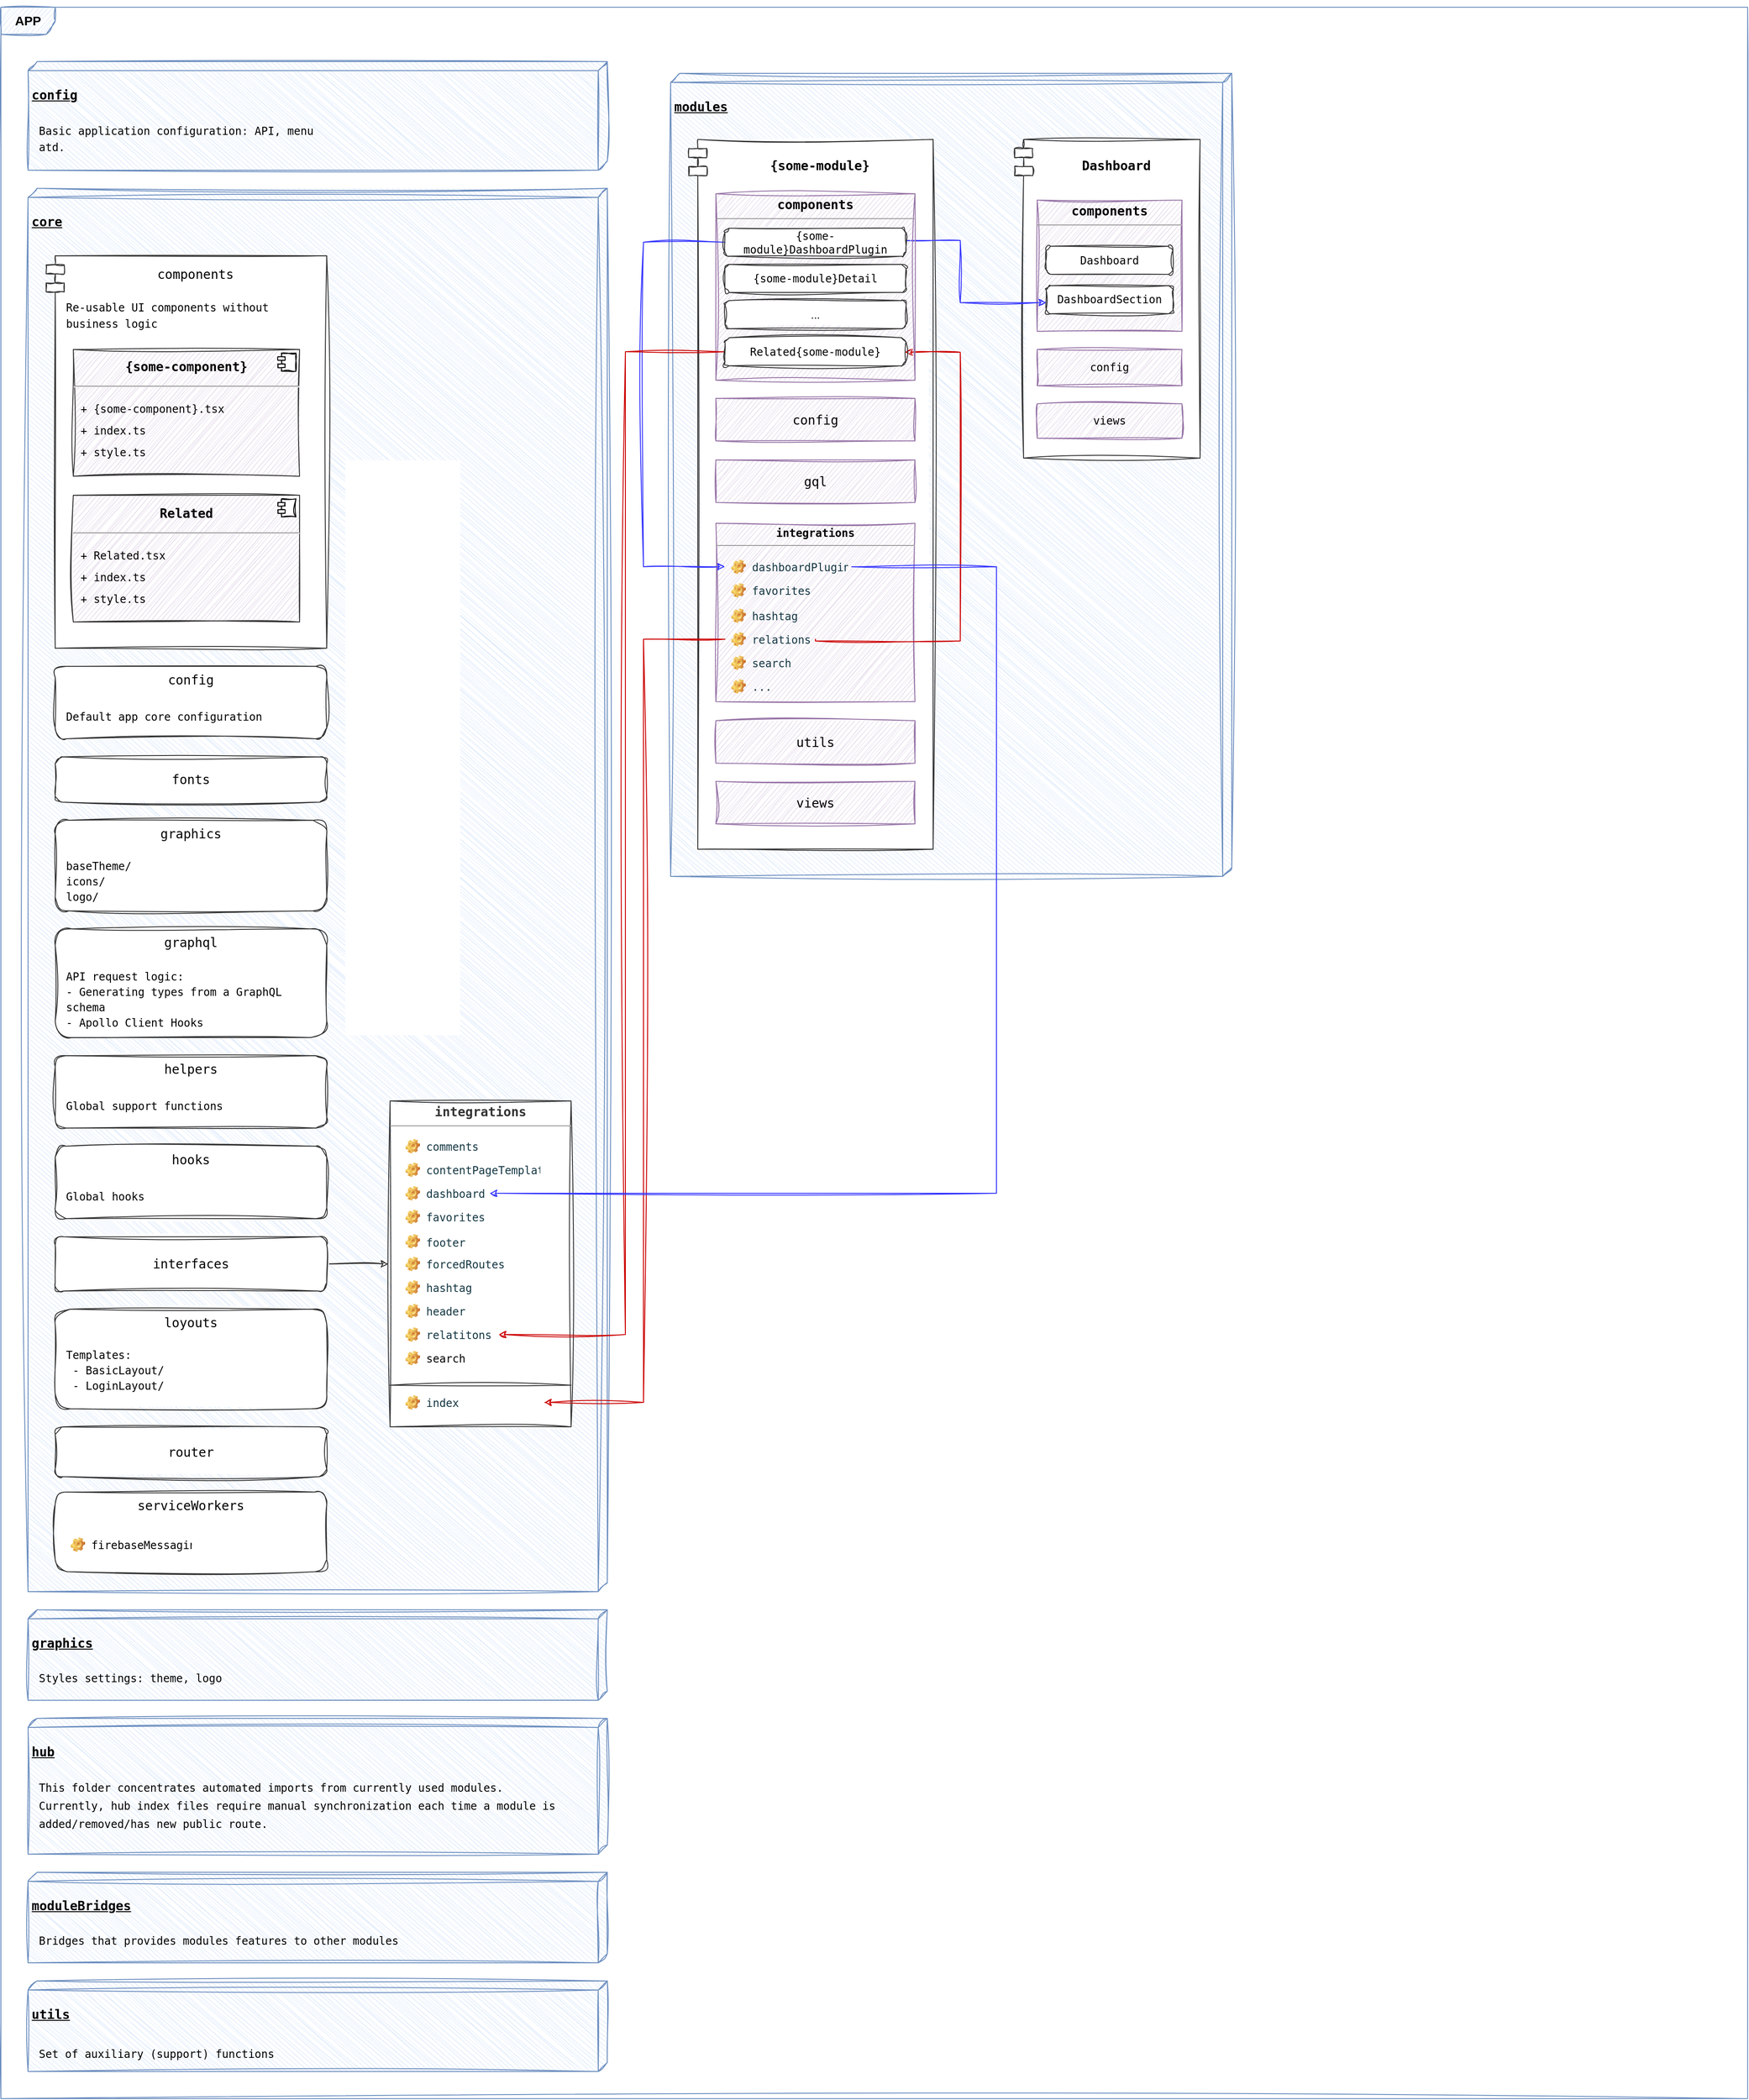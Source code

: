 <mxfile version="22.0.8" type="github">
  <diagram name="Page-1" id="Y3dpBx2czhUlw8gVgYeN">
    <mxGraphModel dx="1379" dy="1967" grid="1" gridSize="10" guides="1" tooltips="1" connect="1" arrows="1" fold="1" page="1" pageScale="1" pageWidth="850" pageHeight="1100" math="0" shadow="0">
      <root>
        <mxCell id="0" />
        <mxCell id="1" parent="0" />
        <mxCell id="_rkBrbnvYBGXYP3k8nYn-187" value="&lt;h3&gt;&lt;b&gt;APP&lt;/b&gt;&lt;/h3&gt;" style="shape=umlFrame;whiteSpace=wrap;html=1;pointerEvents=0;labelBackgroundColor=none;fillColor=#dae8fc;strokeColor=#6c8ebf;sketch=1;curveFitting=1;jiggle=2;" parent="1" vertex="1">
          <mxGeometry x="140" y="-1030" width="1930" height="2310" as="geometry" />
        </mxCell>
        <mxCell id="_rkBrbnvYBGXYP3k8nYn-163" value="&lt;h3&gt;&lt;code&gt;core&lt;/code&gt;&lt;br&gt;&lt;/h3&gt;" style="verticalAlign=top;align=left;spacingTop=8;spacingLeft=2;spacingRight=12;shape=cube;size=10;direction=south;fontStyle=4;html=1;whiteSpace=wrap;labelBackgroundColor=none;fillColor=#dae8fc;strokeColor=#6c8ebf;sketch=1;curveFitting=1;jiggle=2;" parent="1" vertex="1">
          <mxGeometry x="170" y="-830" width="640" height="1550" as="geometry" />
        </mxCell>
        <mxCell id="_rkBrbnvYBGXYP3k8nYn-166" value="&lt;code&gt;&lt;font style=&quot;font-size: 14px;&quot;&gt;config&lt;/font&gt;&lt;/code&gt;" style="rounded=1;whiteSpace=wrap;html=1;labelBackgroundColor=none;sketch=1;curveFitting=1;jiggle=2;verticalAlign=top;strokeColor=#333333;" parent="1" vertex="1">
          <mxGeometry x="200" y="-302" width="300" height="80" as="geometry" />
        </mxCell>
        <mxCell id="_rkBrbnvYBGXYP3k8nYn-174" value="&lt;code&gt;&lt;font style=&quot;font-size: 14px;&quot;&gt;serviceWorkers&lt;/font&gt;&lt;/code&gt;" style="rounded=1;whiteSpace=wrap;html=1;labelBackgroundColor=none;sketch=1;curveFitting=1;jiggle=2;strokeColor=#333333;verticalAlign=top;" parent="1" vertex="1">
          <mxGeometry x="200" y="610" width="300" height="88" as="geometry" />
        </mxCell>
        <mxCell id="_rkBrbnvYBGXYP3k8nYn-175" value="&lt;code&gt;&lt;font style=&quot;font-size: 14px;&quot;&gt;router&lt;/font&gt;&lt;/code&gt;" style="rounded=1;whiteSpace=wrap;html=1;labelBackgroundColor=none;sketch=1;curveFitting=1;jiggle=2;strokeColor=#333333;" parent="1" vertex="1">
          <mxGeometry x="200" y="538" width="300" height="55" as="geometry" />
        </mxCell>
        <mxCell id="_rkBrbnvYBGXYP3k8nYn-188" value="&lt;h3&gt;&lt;code&gt;config&lt;/code&gt;&lt;br&gt;&lt;/h3&gt;" style="verticalAlign=top;align=left;spacingTop=8;spacingLeft=2;spacingRight=12;shape=cube;size=10;direction=south;fontStyle=4;html=1;whiteSpace=wrap;labelBackgroundColor=none;fillColor=#dae8fc;strokeColor=#6c8ebf;sketch=1;curveFitting=1;jiggle=2;" parent="1" vertex="1">
          <mxGeometry x="170" y="-970" width="640" height="120" as="geometry" />
        </mxCell>
        <mxCell id="_rkBrbnvYBGXYP3k8nYn-189" value="&lt;h3&gt;&lt;code&gt;graphics&lt;/code&gt;&lt;br&gt;&lt;/h3&gt;" style="verticalAlign=top;align=left;spacingTop=8;spacingLeft=2;spacingRight=12;shape=cube;size=10;direction=south;fontStyle=4;html=1;whiteSpace=wrap;labelBackgroundColor=none;fillColor=#dae8fc;strokeColor=#6c8ebf;sketch=1;curveFitting=1;jiggle=2;" parent="1" vertex="1">
          <mxGeometry x="170" y="740" width="640" height="100" as="geometry" />
        </mxCell>
        <mxCell id="_rkBrbnvYBGXYP3k8nYn-190" value="&lt;h3&gt;&lt;code&gt;hub&lt;/code&gt;&lt;br&gt;&lt;/h3&gt;" style="verticalAlign=top;align=left;spacingTop=8;spacingLeft=2;spacingRight=12;shape=cube;size=10;direction=south;fontStyle=4;html=1;whiteSpace=wrap;labelBackgroundColor=none;fillColor=#dae8fc;strokeColor=#6c8ebf;sketch=1;curveFitting=1;jiggle=2;" parent="1" vertex="1">
          <mxGeometry x="170" y="860" width="640" height="150" as="geometry" />
        </mxCell>
        <mxCell id="_rkBrbnvYBGXYP3k8nYn-191" value="&lt;h3&gt;&lt;code&gt;moduleBridges&lt;/code&gt;&lt;br&gt;&lt;/h3&gt;" style="verticalAlign=top;align=left;spacingTop=8;spacingLeft=2;spacingRight=12;shape=cube;size=10;direction=south;fontStyle=4;html=1;whiteSpace=wrap;labelBackgroundColor=none;fillColor=#dae8fc;strokeColor=#6c8ebf;sketch=1;curveFitting=1;jiggle=2;" parent="1" vertex="1">
          <mxGeometry x="170" y="1030" width="640" height="100" as="geometry" />
        </mxCell>
        <mxCell id="_rkBrbnvYBGXYP3k8nYn-192" value="&lt;h3&gt;&lt;code&gt;modules&lt;/code&gt;&lt;br&gt;&lt;/h3&gt;" style="verticalAlign=top;align=left;spacingTop=8;spacingLeft=2;spacingRight=12;shape=cube;size=10;direction=south;fontStyle=4;html=1;whiteSpace=wrap;labelBackgroundColor=none;fillColor=#dae8fc;strokeColor=#6c8ebf;sketch=1;curveFitting=1;jiggle=2;" parent="1" vertex="1">
          <mxGeometry x="880" y="-957" width="620" height="887" as="geometry" />
        </mxCell>
        <mxCell id="_rkBrbnvYBGXYP3k8nYn-193" value="&lt;h3&gt;&lt;code&gt;utils&lt;/code&gt;&lt;br&gt;&lt;/h3&gt;" style="verticalAlign=top;align=left;spacingTop=8;spacingLeft=2;spacingRight=12;shape=cube;size=10;direction=south;fontStyle=4;html=1;whiteSpace=wrap;labelBackgroundColor=none;fillColor=#dae8fc;strokeColor=#6c8ebf;sketch=1;curveFitting=1;jiggle=2;" parent="1" vertex="1">
          <mxGeometry x="170" y="1150" width="640" height="100" as="geometry" />
        </mxCell>
        <mxCell id="_rkBrbnvYBGXYP3k8nYn-194" value="&lt;h3&gt;&lt;code style=&quot;&quot;&gt;{some-module&lt;span style=&quot;&quot; class=&quot;o&quot;&gt;}&lt;/span&gt;&lt;/code&gt;&lt;/h3&gt;" style="shape=module;align=left;spacingLeft=20;align=center;verticalAlign=top;whiteSpace=wrap;html=1;labelBackgroundColor=none;sketch=1;curveFitting=1;jiggle=2;strokeColor=#333333;" parent="1" vertex="1">
          <mxGeometry x="900" y="-884" width="270" height="784" as="geometry" />
        </mxCell>
        <mxCell id="_rkBrbnvYBGXYP3k8nYn-195" value="&lt;code&gt;&lt;font style=&quot;font-size: 14px;&quot;&gt;config&lt;/font&gt;&lt;/code&gt;" style="html=1;whiteSpace=wrap;labelBackgroundColor=none;fillColor=#e1d5e7;strokeColor=#9673a6;sketch=1;curveFitting=1;jiggle=2;" parent="1" vertex="1">
          <mxGeometry x="930" y="-598" width="220" height="47" as="geometry" />
        </mxCell>
        <mxCell id="_rkBrbnvYBGXYP3k8nYn-196" value="&lt;code&gt;&lt;font style=&quot;font-size: 14px;&quot;&gt;gql&lt;/font&gt;&lt;/code&gt;" style="html=1;whiteSpace=wrap;labelBackgroundColor=none;fillColor=#e1d5e7;strokeColor=#9673a6;sketch=1;curveFitting=1;jiggle=2;" parent="1" vertex="1">
          <mxGeometry x="930" y="-530" width="220" height="47" as="geometry" />
        </mxCell>
        <mxCell id="_rkBrbnvYBGXYP3k8nYn-197" value="&lt;code&gt;&lt;font style=&quot;font-size: 14px;&quot;&gt;utils&lt;/font&gt;&lt;/code&gt;" style="html=1;whiteSpace=wrap;labelBackgroundColor=none;fillColor=#e1d5e7;strokeColor=#9673a6;sketch=1;curveFitting=1;jiggle=2;" parent="1" vertex="1">
          <mxGeometry x="930" y="-242" width="220" height="47" as="geometry" />
        </mxCell>
        <mxCell id="_rkBrbnvYBGXYP3k8nYn-198" value="&lt;code&gt;&lt;font style=&quot;font-size: 14px;&quot;&gt;views&lt;/font&gt;&lt;/code&gt;" style="html=1;whiteSpace=wrap;labelBackgroundColor=none;fillColor=#e1d5e7;strokeColor=#9673a6;sketch=1;curveFitting=1;jiggle=2;" parent="1" vertex="1">
          <mxGeometry x="930" y="-175" width="220" height="47" as="geometry" />
        </mxCell>
        <mxCell id="_rkBrbnvYBGXYP3k8nYn-199" value="&lt;h3&gt;&lt;font face=&quot;monospace&quot;&gt;Dashboard&lt;/font&gt;&lt;/h3&gt;" style="shape=module;align=left;spacingLeft=20;align=center;verticalAlign=top;whiteSpace=wrap;html=1;labelBackgroundColor=none;sketch=1;curveFitting=1;jiggle=2;strokeColor=#333333;" parent="1" vertex="1">
          <mxGeometry x="1260" y="-884" width="205" height="352" as="geometry" />
        </mxCell>
        <mxCell id="_rkBrbnvYBGXYP3k8nYn-200" value="&lt;code&gt;config&lt;/code&gt;" style="html=1;whiteSpace=wrap;labelBackgroundColor=none;fillColor=#e1d5e7;strokeColor=#9673a6;sketch=1;curveFitting=1;jiggle=2;" parent="1" vertex="1">
          <mxGeometry x="1285" y="-652" width="160" height="40" as="geometry" />
        </mxCell>
        <mxCell id="_rkBrbnvYBGXYP3k8nYn-201" value="&lt;code&gt;views&lt;/code&gt;" style="html=1;whiteSpace=wrap;labelBackgroundColor=none;fillColor=#e1d5e7;strokeColor=#9673a6;sketch=1;curveFitting=1;jiggle=2;" parent="1" vertex="1">
          <mxGeometry x="1285" y="-592" width="160" height="38" as="geometry" />
        </mxCell>
        <mxCell id="_rkBrbnvYBGXYP3k8nYn-202" value="&lt;p style=&quot;margin:0px;margin-top:4px;text-align:center;&quot;&gt;&lt;font style=&quot;font-size: 14px;&quot; face=&quot;monospace&quot;&gt;&lt;b style=&quot;&quot;&gt;components&lt;/b&gt;&lt;/font&gt;&lt;/p&gt;&lt;hr size=&quot;1&quot;&gt;&lt;div style=&quot;height:2px;&quot;&gt;&lt;/div&gt;" style="verticalAlign=top;align=left;overflow=fill;fontSize=12;fontFamily=Helvetica;html=1;whiteSpace=wrap;labelBackgroundColor=none;fillColor=#e1d5e7;strokeColor=#9673a6;sketch=1;curveFitting=1;jiggle=2;" parent="1" vertex="1">
          <mxGeometry x="1285" y="-817" width="160" height="145" as="geometry" />
        </mxCell>
        <mxCell id="_rkBrbnvYBGXYP3k8nYn-203" value="&lt;font face=&quot;monospace&quot;&gt;Dashboard&lt;/font&gt;" style="rounded=1;whiteSpace=wrap;html=1;labelBackgroundColor=none;sketch=1;curveFitting=1;jiggle=2;strokeColor=#333333;" parent="1" vertex="1">
          <mxGeometry x="1295" y="-766" width="140" height="31" as="geometry" />
        </mxCell>
        <mxCell id="_rkBrbnvYBGXYP3k8nYn-204" value="&lt;font face=&quot;monospace&quot;&gt;DashboardSection&lt;/font&gt;" style="rounded=1;whiteSpace=wrap;html=1;labelBackgroundColor=none;sketch=1;curveFitting=1;jiggle=2;strokeColor=#333333;" parent="1" vertex="1">
          <mxGeometry x="1295" y="-722.5" width="140" height="31" as="geometry" />
        </mxCell>
        <mxCell id="_rkBrbnvYBGXYP3k8nYn-211" value="&lt;p style=&quot;margin:0px;margin-top:4px;text-align:center;&quot;&gt;&lt;b style=&quot;background-color: initial;&quot;&gt;&lt;font face=&quot;monospace&quot;&gt;integrations&lt;/font&gt;&lt;/b&gt;&lt;/p&gt;&lt;hr size=&quot;1&quot;&gt;&lt;div style=&quot;height:2px;&quot;&gt;&lt;/div&gt;" style="verticalAlign=top;align=left;overflow=fill;fontSize=12;fontFamily=Helvetica;html=1;whiteSpace=wrap;labelBackgroundColor=none;fillColor=#e1d5e7;strokeColor=#9673a6;sketch=1;curveFitting=1;jiggle=2;" parent="1" vertex="1">
          <mxGeometry x="930" y="-460" width="220" height="197" as="geometry" />
        </mxCell>
        <mxCell id="_rkBrbnvYBGXYP3k8nYn-214" value="&lt;font face=&quot;monospace&quot;&gt;dashboardPlugins&lt;/font&gt;" style="label;fontStyle=0;strokeColor=none;fillColor=none;align=left;verticalAlign=top;overflow=hidden;spacingLeft=28;spacingRight=4;rotatable=0;points=[[0,0.5],[1,0.5]];portConstraint=eastwest;imageWidth=16;imageHeight=16;whiteSpace=wrap;html=1;image=img/clipart/Gear_128x128.png;labelBackgroundColor=none;fontColor=#143642;sketch=1;curveFitting=1;jiggle=2;" parent="1" vertex="1">
          <mxGeometry x="940" y="-425" width="140" height="26" as="geometry" />
        </mxCell>
        <mxCell id="_rkBrbnvYBGXYP3k8nYn-215" value="&lt;font face=&quot;monospace&quot;&gt;favorites&lt;/font&gt;" style="label;fontStyle=0;strokeColor=none;fillColor=none;align=left;verticalAlign=top;overflow=hidden;spacingLeft=28;spacingRight=4;rotatable=0;points=[[0,0.5],[1,0.5]];portConstraint=eastwest;imageWidth=16;imageHeight=16;whiteSpace=wrap;html=1;image=img/clipart/Gear_128x128.png;labelBackgroundColor=none;fontColor=#143642;sketch=1;curveFitting=1;jiggle=2;" parent="1" vertex="1">
          <mxGeometry x="940" y="-399" width="140" height="26" as="geometry" />
        </mxCell>
        <mxCell id="_rkBrbnvYBGXYP3k8nYn-216" value="&lt;font face=&quot;monospace&quot;&gt;hashtag&lt;/font&gt;" style="label;fontStyle=0;strokeColor=none;fillColor=none;align=left;verticalAlign=top;overflow=hidden;spacingLeft=28;spacingRight=4;rotatable=0;points=[[0,0.5],[1,0.5]];portConstraint=eastwest;imageWidth=16;imageHeight=16;whiteSpace=wrap;html=1;image=img/clipart/Gear_128x128.png;labelBackgroundColor=none;fontColor=#143642;sketch=1;curveFitting=1;jiggle=2;" parent="1" vertex="1">
          <mxGeometry x="940" y="-371" width="140" height="26" as="geometry" />
        </mxCell>
        <mxCell id="_rkBrbnvYBGXYP3k8nYn-218" style="edgeStyle=orthogonalEdgeStyle;rounded=0;orthogonalLoop=1;jettySize=auto;html=1;exitX=1;exitY=0.5;exitDx=0;exitDy=0;entryX=0.995;entryY=0.544;entryDx=0;entryDy=0;strokeColor=#CC0000;labelBackgroundColor=none;fontColor=default;sketch=1;curveFitting=1;jiggle=2;entryPerimeter=0;" parent="1" source="_rkBrbnvYBGXYP3k8nYn-219" target="_rkBrbnvYBGXYP3k8nYn-210" edge="1">
          <mxGeometry relative="1" as="geometry">
            <Array as="points">
              <mxPoint x="1040" y="-330" />
              <mxPoint x="1200" y="-330" />
              <mxPoint x="1200" y="-649" />
              <mxPoint x="1139" y="-649" />
            </Array>
          </mxGeometry>
        </mxCell>
        <mxCell id="_rkBrbnvYBGXYP3k8nYn-219" value="&lt;font face=&quot;monospace&quot;&gt;relations&lt;/font&gt;" style="label;fontStyle=0;strokeColor=none;fillColor=none;align=left;verticalAlign=top;overflow=hidden;spacingLeft=28;spacingRight=4;rotatable=0;points=[[0,0.5],[1,0.5]];portConstraint=eastwest;imageWidth=16;imageHeight=16;whiteSpace=wrap;html=1;image=img/clipart/Gear_128x128.png;labelBackgroundColor=none;fontColor=#143642;sketch=1;curveFitting=1;jiggle=2;" parent="1" vertex="1">
          <mxGeometry x="940" y="-345" width="100" height="26" as="geometry" />
        </mxCell>
        <mxCell id="_rkBrbnvYBGXYP3k8nYn-220" value="&lt;font face=&quot;monospace&quot;&gt;...&lt;/font&gt;" style="label;fontStyle=0;strokeColor=none;fillColor=none;align=left;verticalAlign=top;overflow=hidden;spacingLeft=28;spacingRight=4;rotatable=0;points=[[0,0.5],[1,0.5]];portConstraint=eastwest;imageWidth=16;imageHeight=16;whiteSpace=wrap;html=1;image=img/clipart/Gear_128x128.png;labelBackgroundColor=none;fontColor=#143642;sketch=1;curveFitting=1;jiggle=2;" parent="1" vertex="1">
          <mxGeometry x="940" y="-293" width="140" height="26" as="geometry" />
        </mxCell>
        <mxCell id="_rkBrbnvYBGXYP3k8nYn-221" value="&lt;font face=&quot;monospace&quot;&gt;search&lt;/font&gt;" style="label;fontStyle=0;strokeColor=none;fillColor=none;align=left;verticalAlign=top;overflow=hidden;spacingLeft=28;spacingRight=4;rotatable=0;points=[[0,0.5],[1,0.5]];portConstraint=eastwest;imageWidth=16;imageHeight=16;whiteSpace=wrap;html=1;image=img/clipart/Gear_128x128.png;labelBackgroundColor=none;fontColor=#143642;sketch=1;curveFitting=1;jiggle=2;" parent="1" vertex="1">
          <mxGeometry x="940" y="-319" width="140" height="26" as="geometry" />
        </mxCell>
        <mxCell id="_rkBrbnvYBGXYP3k8nYn-222" style="edgeStyle=orthogonalEdgeStyle;rounded=0;orthogonalLoop=1;jettySize=auto;html=1;exitX=0.999;exitY=0.438;exitDx=0;exitDy=0;entryX=0.001;entryY=0.602;entryDx=0;entryDy=0;strokeColor=#3333FF;exitPerimeter=0;entryPerimeter=0;labelBackgroundColor=none;fontColor=default;sketch=1;curveFitting=1;jiggle=2;" parent="1" source="_rkBrbnvYBGXYP3k8nYn-206" target="_rkBrbnvYBGXYP3k8nYn-204" edge="1">
          <mxGeometry relative="1" as="geometry">
            <Array as="points">
              <mxPoint x="1200" y="-772" />
              <mxPoint x="1200" y="-704" />
            </Array>
          </mxGeometry>
        </mxCell>
        <mxCell id="PLP827iKx-bBwfpW8Wqi-1" value="&lt;p style=&quot;line-height: 77%;&quot;&gt;&lt;font style=&quot;font-size: 12px;&quot; face=&quot;monospace&quot;&gt;Basic application configuration: API, menu atd.&lt;/font&gt;&lt;br&gt;&lt;/p&gt;" style="text;html=1;strokeColor=none;fillColor=none;align=left;verticalAlign=middle;whiteSpace=wrap;rounded=0;fontSize=20;fontFamily=Architects Daughter;sketch=1;curveFitting=1;jiggle=2;" vertex="1" parent="1">
          <mxGeometry x="180" y="-900" width="320" height="30" as="geometry" />
        </mxCell>
        <mxCell id="PLP827iKx-bBwfpW8Wqi-3" value="&lt;font style=&quot;font-size: 14px;&quot; face=&quot;monospace&quot;&gt;components&lt;/font&gt;" style="shape=module;align=left;spacingLeft=20;align=center;verticalAlign=top;whiteSpace=wrap;html=1;sketch=1;hachureGap=4;jiggle=2;curveFitting=1;fontFamily=Architects Daughter;fontSource=https%3A%2F%2Ffonts.googleapis.com%2Fcss%3Ffamily%3DArchitects%2BDaughter;fontSize=20;strokeColor=#333333;" vertex="1" parent="1">
          <mxGeometry x="190" y="-755.5" width="310" height="433.5" as="geometry" />
        </mxCell>
        <mxCell id="PLP827iKx-bBwfpW8Wqi-4" value="&lt;p style=&quot;line-height: 77%;&quot;&gt;&lt;font style=&quot;font-size: 12px;&quot; face=&quot;monospace&quot;&gt;Re-usable UI components without business logic&lt;/font&gt;&lt;br&gt;&lt;/p&gt;" style="text;html=1;strokeColor=none;fillColor=none;align=left;verticalAlign=middle;whiteSpace=wrap;rounded=0;fontSize=20;fontFamily=Architects Daughter;sketch=1;curveFitting=1;jiggle=2;" vertex="1" parent="1">
          <mxGeometry x="210" y="-705.5" width="280" height="30" as="geometry" />
        </mxCell>
        <mxCell id="PLP827iKx-bBwfpW8Wqi-6" value="&lt;p style=&quot;line-height: 77%;&quot;&gt;&lt;font style=&quot;font-size: 12px;&quot; face=&quot;monospace&quot;&gt;Default app core configuration&lt;/font&gt;&lt;br&gt;&lt;/p&gt;" style="text;html=1;strokeColor=none;fillColor=none;align=left;verticalAlign=middle;whiteSpace=wrap;rounded=0;fontSize=20;fontFamily=Architects Daughter;sketch=1;curveFitting=1;jiggle=2;" vertex="1" parent="1">
          <mxGeometry x="210" y="-262" width="280" height="30" as="geometry" />
        </mxCell>
        <mxCell id="PLP827iKx-bBwfpW8Wqi-7" value="&lt;font face=&quot;monospace&quot;&gt;&lt;span style=&quot;font-size: 14px;&quot;&gt;fonts&lt;/span&gt;&lt;/font&gt;" style="rounded=1;whiteSpace=wrap;html=1;labelBackgroundColor=none;sketch=1;curveFitting=1;jiggle=2;verticalAlign=middle;strokeColor=#333333;" vertex="1" parent="1">
          <mxGeometry x="200" y="-202" width="300" height="50" as="geometry" />
        </mxCell>
        <mxCell id="PLP827iKx-bBwfpW8Wqi-8" value="&lt;font style=&quot;font-size: 14px;&quot; face=&quot;monospace&quot;&gt;graphics&lt;/font&gt;" style="rounded=1;whiteSpace=wrap;html=1;labelBackgroundColor=none;sketch=1;curveFitting=1;jiggle=2;verticalAlign=top;strokeColor=#333333;" vertex="1" parent="1">
          <mxGeometry x="200" y="-132" width="300" height="100" as="geometry" />
        </mxCell>
        <mxCell id="PLP827iKx-bBwfpW8Wqi-9" value="&lt;p style=&quot;line-height: 70%;&quot;&gt;&lt;font face=&quot;monospace&quot;&gt;&lt;span style=&quot;font-size: 12px;&quot;&gt;baseTheme/&lt;br&gt;icons/&lt;br&gt;logo/&lt;br&gt;&lt;/span&gt;&lt;/font&gt;&lt;/p&gt;" style="text;html=1;strokeColor=none;fillColor=none;align=left;verticalAlign=middle;whiteSpace=wrap;rounded=0;fontSize=20;fontFamily=Architects Daughter;sketch=1;curveFitting=1;jiggle=2;" vertex="1" parent="1">
          <mxGeometry x="210" y="-91" width="280" height="50" as="geometry" />
        </mxCell>
        <mxCell id="PLP827iKx-bBwfpW8Wqi-11" value="&lt;font style=&quot;font-size: 14px;&quot; face=&quot;monospace&quot;&gt;graphql&lt;/font&gt;" style="rounded=1;whiteSpace=wrap;html=1;labelBackgroundColor=none;sketch=1;curveFitting=1;jiggle=2;verticalAlign=top;strokeColor=#333333;" vertex="1" parent="1">
          <mxGeometry x="200" y="-12" width="300" height="120" as="geometry" />
        </mxCell>
        <mxCell id="PLP827iKx-bBwfpW8Wqi-12" value="&lt;p style=&quot;line-height: 70%;&quot;&gt;&lt;font style=&quot;font-size: 12px;&quot;&gt;&lt;font style=&quot;&quot; face=&quot;monospace&quot;&gt;API request logic:&lt;br&gt;&lt;/font&gt;&lt;span style=&quot;font-family: monospace; background-color: initial;&quot;&gt;- Generating types from a GraphQL schema&lt;br&gt;&lt;/span&gt;&lt;span style=&quot;font-family: monospace; background-color: initial;&quot;&gt;- Apollo Client Hooks&lt;/span&gt;&lt;/font&gt;&lt;/p&gt;" style="text;html=1;strokeColor=none;fillColor=none;align=left;verticalAlign=middle;whiteSpace=wrap;rounded=0;fontSize=20;fontFamily=Architects Daughter;sketch=1;curveFitting=1;jiggle=2;" vertex="1" parent="1">
          <mxGeometry x="210" y="30" width="280" height="70" as="geometry" />
        </mxCell>
        <mxCell id="PLP827iKx-bBwfpW8Wqi-15" value="&lt;font face=&quot;monospace&quot;&gt;&lt;span style=&quot;font-size: 14px;&quot;&gt;helpers&lt;/span&gt;&lt;/font&gt;" style="rounded=1;whiteSpace=wrap;html=1;labelBackgroundColor=none;sketch=1;curveFitting=1;jiggle=2;verticalAlign=top;strokeColor=#333333;" vertex="1" parent="1">
          <mxGeometry x="200" y="128" width="300" height="80" as="geometry" />
        </mxCell>
        <mxCell id="PLP827iKx-bBwfpW8Wqi-16" value="&lt;p style=&quot;line-height: 77%;&quot;&gt;&lt;font style=&quot;font-size: 12px;&quot; face=&quot;monospace&quot;&gt;Global support functions&lt;/font&gt;&lt;br&gt;&lt;/p&gt;" style="text;html=1;strokeColor=none;fillColor=none;align=left;verticalAlign=middle;whiteSpace=wrap;rounded=0;fontSize=20;fontFamily=Architects Daughter;sketch=1;curveFitting=1;jiggle=2;" vertex="1" parent="1">
          <mxGeometry x="210" y="168" width="280" height="30" as="geometry" />
        </mxCell>
        <mxCell id="PLP827iKx-bBwfpW8Wqi-17" value="&lt;font face=&quot;monospace&quot;&gt;&lt;span style=&quot;font-size: 14px;&quot;&gt;hooks&lt;/span&gt;&lt;/font&gt;" style="rounded=1;whiteSpace=wrap;html=1;labelBackgroundColor=none;sketch=1;curveFitting=1;jiggle=2;verticalAlign=top;strokeColor=#333333;" vertex="1" parent="1">
          <mxGeometry x="200" y="228" width="300" height="80" as="geometry" />
        </mxCell>
        <mxCell id="PLP827iKx-bBwfpW8Wqi-18" value="&lt;p style=&quot;line-height: 77%;&quot;&gt;&lt;font style=&quot;font-size: 12px;&quot; face=&quot;monospace&quot;&gt;Global hooks&lt;/font&gt;&lt;br&gt;&lt;/p&gt;" style="text;html=1;strokeColor=none;fillColor=none;align=left;verticalAlign=middle;whiteSpace=wrap;rounded=0;fontSize=20;fontFamily=Architects Daughter;sketch=1;curveFitting=1;jiggle=2;" vertex="1" parent="1">
          <mxGeometry x="210" y="268" width="280" height="30" as="geometry" />
        </mxCell>
        <mxCell id="PLP827iKx-bBwfpW8Wqi-35" value="" style="edgeStyle=orthogonalEdgeStyle;rounded=0;sketch=1;hachureGap=4;jiggle=2;curveFitting=1;orthogonalLoop=1;jettySize=auto;html=1;fontFamily=Architects Daughter;fontSource=https%3A%2F%2Ffonts.googleapis.com%2Fcss%3Ffamily%3DArchitects%2BDaughter;fontSize=16;fontColor=#333333;strokeColor=#333333;entryX=-0.009;entryY=0.5;entryDx=0;entryDy=0;entryPerimeter=0;exitX=1;exitY=0.5;exitDx=0;exitDy=0;" edge="1" parent="1" source="PLP827iKx-bBwfpW8Wqi-19" target="PLP827iKx-bBwfpW8Wqi-21">
          <mxGeometry relative="1" as="geometry" />
        </mxCell>
        <mxCell id="PLP827iKx-bBwfpW8Wqi-19" value="&lt;font style=&quot;font-size: 14px;&quot; face=&quot;monospace&quot;&gt;interfaces&lt;/font&gt;" style="rounded=1;whiteSpace=wrap;html=1;labelBackgroundColor=none;sketch=1;curveFitting=1;jiggle=2;verticalAlign=middle;strokeColor=#333333;" vertex="1" parent="1">
          <mxGeometry x="200" y="328" width="300" height="60" as="geometry" />
        </mxCell>
        <mxCell id="PLP827iKx-bBwfpW8Wqi-21" value="&lt;p style=&quot;margin:0px;margin-top:4px;text-align:center;&quot;&gt;&lt;b style=&quot;background-color: initial;&quot;&gt;&lt;font style=&quot;font-size: 14px;&quot; face=&quot;monospace&quot;&gt;integrations&lt;/font&gt;&lt;/b&gt;&lt;/p&gt;&lt;hr size=&quot;1&quot;&gt;&lt;div style=&quot;height:2px;&quot;&gt;&lt;/div&gt;" style="verticalAlign=top;align=left;overflow=fill;fontSize=12;fontFamily=Helvetica;html=1;whiteSpace=wrap;labelBackgroundColor=none;sketch=1;curveFitting=1;jiggle=2;strokeColor=#333333;fontColor=#333333;" vertex="1" parent="1">
          <mxGeometry x="570" y="178" width="200" height="360" as="geometry" />
        </mxCell>
        <mxCell id="PLP827iKx-bBwfpW8Wqi-23" value="" style="line;strokeWidth=1;fillColor=none;align=left;verticalAlign=middle;spacingTop=-1;spacingLeft=3;spacingRight=3;rotatable=0;labelPosition=right;points=[];portConstraint=eastwest;strokeColor=#333333;labelBackgroundColor=none;fontColor=#333333;sketch=1;curveFitting=1;jiggle=2;" vertex="1" parent="1">
          <mxGeometry x="570" y="488" width="200" height="8" as="geometry" />
        </mxCell>
        <mxCell id="PLP827iKx-bBwfpW8Wqi-24" value="&lt;font face=&quot;monospace&quot;&gt;index&lt;/font&gt;" style="label;fontStyle=0;strokeColor=none;fillColor=none;align=left;verticalAlign=top;overflow=hidden;spacingLeft=28;spacingRight=4;rotatable=0;points=[[0,0.5],[1,0.5]];portConstraint=eastwest;imageWidth=16;imageHeight=16;whiteSpace=wrap;html=1;image=img/clipart/Gear_128x128.png;labelBackgroundColor=none;fontColor=#143642;sketch=1;curveFitting=1;jiggle=2;" vertex="1" parent="1">
          <mxGeometry x="580" y="498" width="160" height="26" as="geometry" />
        </mxCell>
        <mxCell id="PLP827iKx-bBwfpW8Wqi-25" value="&lt;font face=&quot;monospace&quot;&gt;comments&lt;/font&gt;" style="label;fontStyle=0;strokeColor=none;fillColor=none;align=left;verticalAlign=top;overflow=hidden;spacingLeft=28;spacingRight=4;rotatable=0;points=[[0,0.5],[1,0.5]];portConstraint=eastwest;imageWidth=16;imageHeight=16;whiteSpace=wrap;html=1;image=img/clipart/Gear_128x128.png;labelBackgroundColor=none;fontColor=#143642;sketch=1;curveFitting=1;jiggle=2;" vertex="1" parent="1">
          <mxGeometry x="580" y="215" width="120" height="26" as="geometry" />
        </mxCell>
        <mxCell id="PLP827iKx-bBwfpW8Wqi-26" value="&lt;font face=&quot;monospace&quot;&gt;contentPageTemplate&lt;/font&gt;" style="label;fontStyle=0;strokeColor=none;fillColor=none;align=left;verticalAlign=top;overflow=hidden;spacingLeft=28;spacingRight=4;rotatable=0;points=[[0,0.5],[1,0.5]];portConstraint=eastwest;imageWidth=16;imageHeight=16;whiteSpace=wrap;html=1;image=img/clipart/Gear_128x128.png;labelBackgroundColor=none;fontColor=#143642;sketch=1;curveFitting=1;jiggle=2;" vertex="1" parent="1">
          <mxGeometry x="580" y="241" width="160" height="26" as="geometry" />
        </mxCell>
        <mxCell id="PLP827iKx-bBwfpW8Wqi-27" value="&lt;font face=&quot;monospace&quot;&gt;dashboard&lt;/font&gt;" style="label;fontStyle=0;strokeColor=none;fillColor=none;align=left;verticalAlign=top;overflow=hidden;spacingLeft=28;spacingRight=4;rotatable=0;points=[[0,0.5],[1,0.5]];portConstraint=eastwest;imageWidth=16;imageHeight=16;whiteSpace=wrap;html=1;image=img/clipart/Gear_128x128.png;labelBackgroundColor=none;fontColor=#143642;sketch=1;curveFitting=1;jiggle=2;" vertex="1" parent="1">
          <mxGeometry x="580" y="267" width="100" height="26" as="geometry" />
        </mxCell>
        <mxCell id="PLP827iKx-bBwfpW8Wqi-28" value="&lt;font face=&quot;monospace&quot;&gt;favorites&lt;/font&gt;" style="label;fontStyle=0;strokeColor=none;fillColor=none;align=left;verticalAlign=top;overflow=hidden;spacingLeft=28;spacingRight=4;rotatable=0;points=[[0,0.5],[1,0.5]];portConstraint=eastwest;imageWidth=16;imageHeight=16;whiteSpace=wrap;html=1;image=img/clipart/Gear_128x128.png;labelBackgroundColor=none;fontColor=#143642;sketch=1;curveFitting=1;jiggle=2;" vertex="1" parent="1">
          <mxGeometry x="580" y="293" width="160" height="26" as="geometry" />
        </mxCell>
        <mxCell id="PLP827iKx-bBwfpW8Wqi-29" value="&lt;font face=&quot;monospace&quot;&gt;footer&lt;/font&gt;" style="label;fontStyle=0;strokeColor=none;fillColor=none;align=left;verticalAlign=top;overflow=hidden;spacingLeft=28;spacingRight=4;rotatable=0;points=[[0,0.5],[1,0.5]];portConstraint=eastwest;imageWidth=16;imageHeight=16;whiteSpace=wrap;html=1;image=img/clipart/Gear_128x128.png;labelBackgroundColor=none;fontColor=#143642;sketch=1;curveFitting=1;jiggle=2;" vertex="1" parent="1">
          <mxGeometry x="580" y="321" width="110.77" height="24" as="geometry" />
        </mxCell>
        <mxCell id="PLP827iKx-bBwfpW8Wqi-30" value="&lt;font face=&quot;monospace&quot;&gt;forcedRoutes&lt;/font&gt;" style="label;fontStyle=0;strokeColor=none;fillColor=none;align=left;verticalAlign=top;overflow=hidden;spacingLeft=28;spacingRight=4;rotatable=0;points=[[0,0.5],[1,0.5]];portConstraint=eastwest;imageWidth=16;imageHeight=16;whiteSpace=wrap;html=1;image=img/clipart/Gear_128x128.png;labelBackgroundColor=none;fontColor=#143642;sketch=1;curveFitting=1;jiggle=2;" vertex="1" parent="1">
          <mxGeometry x="580" y="345" width="160" height="26" as="geometry" />
        </mxCell>
        <mxCell id="PLP827iKx-bBwfpW8Wqi-31" value="&lt;font face=&quot;monospace&quot;&gt;hashtag&lt;/font&gt;" style="label;fontStyle=0;strokeColor=none;fillColor=none;align=left;verticalAlign=top;overflow=hidden;spacingLeft=28;spacingRight=4;rotatable=0;points=[[0,0.5],[1,0.5]];portConstraint=eastwest;imageWidth=16;imageHeight=16;whiteSpace=wrap;html=1;image=img/clipart/Gear_128x128.png;labelBackgroundColor=none;fontColor=#143642;sketch=1;curveFitting=1;jiggle=2;" vertex="1" parent="1">
          <mxGeometry x="580" y="371" width="120" height="26" as="geometry" />
        </mxCell>
        <mxCell id="PLP827iKx-bBwfpW8Wqi-32" value="&lt;font face=&quot;monospace&quot;&gt;header&lt;/font&gt;" style="label;fontStyle=0;strokeColor=none;fillColor=none;align=left;verticalAlign=top;overflow=hidden;spacingLeft=28;spacingRight=4;rotatable=0;points=[[0,0.5],[1,0.5]];portConstraint=eastwest;imageWidth=16;imageHeight=16;whiteSpace=wrap;html=1;image=img/clipart/Gear_128x128.png;labelBackgroundColor=none;fontColor=#143642;sketch=1;curveFitting=1;jiggle=2;" vertex="1" parent="1">
          <mxGeometry x="580" y="397" width="160" height="26" as="geometry" />
        </mxCell>
        <mxCell id="PLP827iKx-bBwfpW8Wqi-33" value="&lt;font face=&quot;monospace&quot;&gt;relatitons&lt;/font&gt;" style="label;fontStyle=0;strokeColor=none;fillColor=none;align=left;verticalAlign=top;overflow=hidden;spacingLeft=28;spacingRight=4;rotatable=0;points=[[0,0.5],[1,0.5]];portConstraint=eastwest;imageWidth=16;imageHeight=16;whiteSpace=wrap;html=1;image=img/clipart/Gear_128x128.png;labelBackgroundColor=none;fontColor=#143642;sketch=1;curveFitting=1;jiggle=2;" vertex="1" parent="1">
          <mxGeometry x="580" y="423" width="110" height="26" as="geometry" />
        </mxCell>
        <mxCell id="PLP827iKx-bBwfpW8Wqi-34" value="&lt;font face=&quot;monospace&quot;&gt;search&lt;/font&gt;" style="label;fontStyle=0;strokeColor=none;fillColor=none;align=left;verticalAlign=top;overflow=hidden;spacingLeft=28;spacingRight=4;rotatable=0;points=[[0,0.5],[1,0.5]];portConstraint=eastwest;imageWidth=16;imageHeight=16;whiteSpace=wrap;html=1;image=img/clipart/Gear_128x128.png;labelBackgroundColor=none;fontColor=default;sketch=1;curveFitting=1;jiggle=2;" vertex="1" parent="1">
          <mxGeometry x="580" y="449" width="160" height="26" as="geometry" />
        </mxCell>
        <mxCell id="PLP827iKx-bBwfpW8Wqi-36" value="&lt;p style=&quot;margin:0px;margin-top:6px;text-align:center;&quot;&gt;&lt;font style=&quot;font-size: 14px;&quot; face=&quot;monospace&quot;&gt;&lt;b&gt;{some-component}&lt;/b&gt;&lt;br&gt;&lt;/font&gt;&lt;/p&gt;&lt;hr&gt;&lt;p style=&quot;margin:0px;margin-left:8px;&quot;&gt;&lt;font style=&quot;font-size: 12px;&quot; face=&quot;monospace&quot;&gt;+ {some-component}.tsx&lt;br&gt;+ index.ts&lt;br&gt;+ style.ts&lt;/font&gt;&lt;/p&gt;" style="align=left;overflow=fill;html=1;dropTarget=0;whiteSpace=wrap;sketch=1;hachureGap=4;jiggle=2;curveFitting=1;fontFamily=Architects Daughter;fontSource=https%3A%2F%2Ffonts.googleapis.com%2Fcss%3Ffamily%3DArchitects%2BDaughter;fontSize=20;fillColor=#e1d5e7;strokeColor=#333333;" vertex="1" parent="1">
          <mxGeometry x="220" y="-652" width="250" height="140" as="geometry" />
        </mxCell>
        <mxCell id="PLP827iKx-bBwfpW8Wqi-37" value="" style="shape=component;jettyWidth=8;jettyHeight=4;sketch=1;hachureGap=4;jiggle=2;curveFitting=1;fontFamily=Architects Daughter;fontSource=https%3A%2F%2Ffonts.googleapis.com%2Fcss%3Ffamily%3DArchitects%2BDaughter;fontSize=20;" vertex="1" parent="PLP827iKx-bBwfpW8Wqi-36">
          <mxGeometry x="1" width="20" height="20" relative="1" as="geometry">
            <mxPoint x="-24" y="4" as="offset" />
          </mxGeometry>
        </mxCell>
        <mxCell id="PLP827iKx-bBwfpW8Wqi-38" value="&lt;p style=&quot;margin:0px;margin-top:6px;text-align:center;&quot;&gt;&lt;font face=&quot;monospace&quot;&gt;&lt;span style=&quot;font-size: 14px;&quot;&gt;&lt;b&gt;Related&lt;/b&gt;&lt;/span&gt;&lt;/font&gt;&lt;/p&gt;&lt;hr&gt;&lt;p style=&quot;margin:0px;margin-left:8px;&quot;&gt;&lt;font style=&quot;font-size: 12px;&quot; face=&quot;monospace&quot;&gt;+ Related.tsx&lt;br&gt;+ index.ts&lt;br&gt;+ style.ts&lt;/font&gt;&lt;/p&gt;" style="align=left;overflow=fill;html=1;dropTarget=0;whiteSpace=wrap;sketch=1;hachureGap=4;jiggle=2;curveFitting=1;fontFamily=Architects Daughter;fontSource=https%3A%2F%2Ffonts.googleapis.com%2Fcss%3Ffamily%3DArchitects%2BDaughter;fontSize=20;fillColor=#e1d5e7;strokeColor=#333333;" vertex="1" parent="1">
          <mxGeometry x="220" y="-491" width="250" height="140" as="geometry" />
        </mxCell>
        <mxCell id="PLP827iKx-bBwfpW8Wqi-39" value="" style="shape=component;jettyWidth=8;jettyHeight=4;sketch=1;hachureGap=4;jiggle=2;curveFitting=1;fontFamily=Architects Daughter;fontSource=https%3A%2F%2Ffonts.googleapis.com%2Fcss%3Ffamily%3DArchitects%2BDaughter;fontSize=20;" vertex="1" parent="PLP827iKx-bBwfpW8Wqi-38">
          <mxGeometry x="1" width="20" height="20" relative="1" as="geometry">
            <mxPoint x="-24" y="4" as="offset" />
          </mxGeometry>
        </mxCell>
        <mxCell id="PLP827iKx-bBwfpW8Wqi-40" value="&lt;font style=&quot;font-size: 14px;&quot; face=&quot;monospace&quot;&gt;loyouts&lt;/font&gt;" style="rounded=1;whiteSpace=wrap;html=1;labelBackgroundColor=none;sketch=1;curveFitting=1;jiggle=2;verticalAlign=top;strokeColor=#333333;" vertex="1" parent="1">
          <mxGeometry x="200" y="408" width="300" height="110" as="geometry" />
        </mxCell>
        <mxCell id="PLP827iKx-bBwfpW8Wqi-41" value="&lt;p style=&quot;line-height: 70%;&quot;&gt;&lt;font face=&quot;monospace&quot;&gt;&lt;span style=&quot;font-size: 12px;&quot;&gt;Templates:&lt;br&gt;&amp;nbsp;- BasicLayout/&lt;br&gt;&amp;nbsp;- LoginLayout/&lt;br&gt;&lt;/span&gt;&lt;/font&gt;&lt;/p&gt;" style="text;html=1;strokeColor=none;fillColor=none;align=left;verticalAlign=middle;whiteSpace=wrap;rounded=0;fontSize=20;fontFamily=Architects Daughter;sketch=1;curveFitting=1;jiggle=2;" vertex="1" parent="1">
          <mxGeometry x="210" y="449" width="280" height="50" as="geometry" />
        </mxCell>
        <mxCell id="PLP827iKx-bBwfpW8Wqi-43" value="&lt;font style=&quot;font-size: 12px;&quot; face=&quot;monospace&quot;&gt;firebaseMessaging&lt;/font&gt;" style="label;fontStyle=0;strokeColor=none;fillColor=none;align=left;verticalAlign=top;overflow=hidden;spacingLeft=28;spacingRight=4;rotatable=0;points=[[0,0.5],[1,0.5]];portConstraint=eastwest;imageWidth=16;imageHeight=16;whiteSpace=wrap;html=1;image=img/clipart/Gear_128x128.png;sketch=1;hachureGap=4;jiggle=2;curveFitting=1;fontFamily=Architects Daughter;fontSource=https%3A%2F%2Ffonts.googleapis.com%2Fcss%3Ffamily%3DArchitects%2BDaughter;fontSize=20;" vertex="1" parent="1">
          <mxGeometry x="210" y="648" width="145" height="40" as="geometry" />
        </mxCell>
        <mxCell id="PLP827iKx-bBwfpW8Wqi-44" value="&lt;p style=&quot;line-height: 77%;&quot;&gt;&lt;font style=&quot;font-size: 12px;&quot; face=&quot;monospace&quot;&gt;Styles settings: theme, logo&lt;/font&gt;&lt;br&gt;&lt;/p&gt;" style="text;html=1;strokeColor=none;fillColor=none;align=left;verticalAlign=middle;whiteSpace=wrap;rounded=0;fontSize=20;fontFamily=Architects Daughter;sketch=1;curveFitting=1;jiggle=2;" vertex="1" parent="1">
          <mxGeometry x="180" y="800" width="280" height="30" as="geometry" />
        </mxCell>
        <mxCell id="PLP827iKx-bBwfpW8Wqi-45" value="&lt;div style=&quot;line-height: 90%;&quot;&gt;&lt;font style=&quot;font-size: 12px;&quot; face=&quot;monospace&quot;&gt;This folder concentrates automated imports from currently used modules.&lt;/font&gt;&lt;/div&gt;&lt;div style=&quot;line-height: 90%;&quot;&gt;&lt;font style=&quot;font-size: 12px;&quot; face=&quot;monospace&quot;&gt;Currently, hub index files require manual synchronization each time a module is added/removed/has new public route.&lt;/font&gt;&lt;/div&gt;" style="text;html=1;strokeColor=none;fillColor=none;align=left;verticalAlign=middle;whiteSpace=wrap;rounded=0;fontSize=20;fontFamily=Architects Daughter;sketch=1;curveFitting=1;jiggle=2;" vertex="1" parent="1">
          <mxGeometry x="180" y="920" width="600" height="70" as="geometry" />
        </mxCell>
        <mxCell id="PLP827iKx-bBwfpW8Wqi-46" value="&lt;p style=&quot;line-height: 77%;&quot;&gt;&lt;font style=&quot;font-size: 12px;&quot; face=&quot;monospace&quot;&gt;Bridges that provides modules features to other modules&lt;/font&gt;&lt;br&gt;&lt;/p&gt;" style="text;html=1;strokeColor=none;fillColor=none;align=left;verticalAlign=middle;whiteSpace=wrap;rounded=0;fontSize=20;fontFamily=Architects Daughter;sketch=1;curveFitting=1;jiggle=2;" vertex="1" parent="1">
          <mxGeometry x="180" y="1090" width="600" height="30" as="geometry" />
        </mxCell>
        <mxCell id="PLP827iKx-bBwfpW8Wqi-47" value="&lt;p style=&quot;line-height: 77%;&quot;&gt;&lt;font style=&quot;font-size: 12px;&quot; face=&quot;monospace&quot;&gt;Set of auxiliary (support) functions&lt;/font&gt;&lt;br&gt;&lt;/p&gt;" style="text;html=1;strokeColor=none;fillColor=none;align=left;verticalAlign=middle;whiteSpace=wrap;rounded=0;fontSize=20;fontFamily=Architects Daughter;sketch=1;curveFitting=1;jiggle=2;" vertex="1" parent="1">
          <mxGeometry x="180" y="1215" width="600" height="30" as="geometry" />
        </mxCell>
        <mxCell id="_rkBrbnvYBGXYP3k8nYn-205" value="&lt;p style=&quot;margin:0px;margin-top:4px;text-align:center;&quot;&gt;&lt;font style=&quot;font-size: 14px;&quot; face=&quot;monospace&quot;&gt;&lt;b&gt;components&lt;/b&gt;&lt;/font&gt;&lt;/p&gt;&lt;hr size=&quot;1&quot;&gt;&lt;div style=&quot;height:2px;&quot;&gt;&lt;/div&gt;" style="verticalAlign=top;align=left;overflow=fill;fontSize=12;fontFamily=Helvetica;html=1;whiteSpace=wrap;labelBackgroundColor=none;fillColor=#e1d5e7;strokeColor=#9673a6;sketch=1;curveFitting=1;jiggle=2;" parent="1" vertex="1">
          <mxGeometry x="930" y="-824" width="220" height="206" as="geometry" />
        </mxCell>
        <mxCell id="PLP827iKx-bBwfpW8Wqi-49" style="edgeStyle=orthogonalEdgeStyle;rounded=0;sketch=1;hachureGap=4;jiggle=2;curveFitting=1;orthogonalLoop=1;jettySize=auto;html=1;exitX=0;exitY=0.5;exitDx=0;exitDy=0;entryX=0;entryY=0.5;entryDx=0;entryDy=0;fontFamily=Architects Daughter;fontSource=https%3A%2F%2Ffonts.googleapis.com%2Fcss%3Ffamily%3DArchitects%2BDaughter;fontSize=16;strokeColor=#3333FF;" edge="1" parent="1" source="_rkBrbnvYBGXYP3k8nYn-206" target="_rkBrbnvYBGXYP3k8nYn-214">
          <mxGeometry relative="1" as="geometry">
            <Array as="points">
              <mxPoint x="850" y="-770" />
              <mxPoint x="850" y="-412" />
            </Array>
          </mxGeometry>
        </mxCell>
        <mxCell id="_rkBrbnvYBGXYP3k8nYn-206" value="&lt;font face=&quot;monospace&quot;&gt;{some-module}DashboardPlugin&lt;/font&gt;" style="rounded=1;whiteSpace=wrap;html=1;labelBackgroundColor=none;sketch=1;curveFitting=1;jiggle=2;strokeColor=#333333;" parent="1" vertex="1">
          <mxGeometry x="940" y="-786" width="200" height="31" as="geometry" />
        </mxCell>
        <mxCell id="_rkBrbnvYBGXYP3k8nYn-207" value="&lt;font face=&quot;monospace&quot;&gt;{some-module}Detail&lt;/font&gt;" style="rounded=1;whiteSpace=wrap;html=1;align=center;labelBackgroundColor=none;sketch=1;curveFitting=1;jiggle=2;strokeColor=#333333;" parent="1" vertex="1">
          <mxGeometry x="940" y="-746" width="200" height="31" as="geometry" />
        </mxCell>
        <mxCell id="_rkBrbnvYBGXYP3k8nYn-208" value="..." style="rounded=1;whiteSpace=wrap;html=1;labelBackgroundColor=none;sketch=1;curveFitting=1;jiggle=2;strokeColor=#333333;" parent="1" vertex="1">
          <mxGeometry x="940" y="-706" width="200" height="31" as="geometry" />
        </mxCell>
        <mxCell id="PLP827iKx-bBwfpW8Wqi-52" style="edgeStyle=orthogonalEdgeStyle;rounded=0;sketch=1;hachureGap=4;jiggle=2;curveFitting=1;orthogonalLoop=1;jettySize=auto;html=1;exitX=0;exitY=0.5;exitDx=0;exitDy=0;fontFamily=Architects Daughter;fontSource=https%3A%2F%2Ffonts.googleapis.com%2Fcss%3Ffamily%3DArchitects%2BDaughter;fontSize=16;strokeColor=#CC0000;" edge="1" parent="1" source="_rkBrbnvYBGXYP3k8nYn-210" target="PLP827iKx-bBwfpW8Wqi-33">
          <mxGeometry relative="1" as="geometry">
            <Array as="points">
              <mxPoint x="830" y="-649" />
              <mxPoint x="830" y="436" />
            </Array>
          </mxGeometry>
        </mxCell>
        <mxCell id="_rkBrbnvYBGXYP3k8nYn-210" value="&lt;font face=&quot;monospace&quot;&gt;Related{some-module}&lt;/font&gt;" style="rounded=1;whiteSpace=wrap;html=1;labelBackgroundColor=none;sketch=1;curveFitting=1;jiggle=2;strokeColor=#333333;" parent="1" vertex="1">
          <mxGeometry x="940" y="-665" width="200" height="31" as="geometry" />
        </mxCell>
        <mxCell id="PLP827iKx-bBwfpW8Wqi-50" style="edgeStyle=orthogonalEdgeStyle;rounded=0;sketch=1;hachureGap=4;jiggle=2;curveFitting=1;orthogonalLoop=1;jettySize=auto;html=1;exitX=0;exitY=0.5;exitDx=0;exitDy=0;fontFamily=Architects Daughter;fontSource=https%3A%2F%2Ffonts.googleapis.com%2Fcss%3Ffamily%3DArchitects%2BDaughter;fontSize=16;strokeColor=#CC0000;" edge="1" parent="1" source="_rkBrbnvYBGXYP3k8nYn-219" target="PLP827iKx-bBwfpW8Wqi-24">
          <mxGeometry relative="1" as="geometry">
            <Array as="points">
              <mxPoint x="850" y="-332" />
              <mxPoint x="850" y="511" />
            </Array>
          </mxGeometry>
        </mxCell>
        <mxCell id="PLP827iKx-bBwfpW8Wqi-51" style="edgeStyle=orthogonalEdgeStyle;rounded=0;sketch=1;hachureGap=4;jiggle=2;curveFitting=1;orthogonalLoop=1;jettySize=auto;html=1;exitX=1;exitY=0.5;exitDx=0;exitDy=0;fontFamily=Architects Daughter;fontSource=https%3A%2F%2Ffonts.googleapis.com%2Fcss%3Ffamily%3DArchitects%2BDaughter;fontSize=16;strokeColor=#3333FF;" edge="1" parent="1" source="_rkBrbnvYBGXYP3k8nYn-214" target="PLP827iKx-bBwfpW8Wqi-27">
          <mxGeometry relative="1" as="geometry">
            <Array as="points">
              <mxPoint x="1240" y="-412" />
              <mxPoint x="1240" y="280" />
            </Array>
          </mxGeometry>
        </mxCell>
      </root>
    </mxGraphModel>
  </diagram>
</mxfile>
